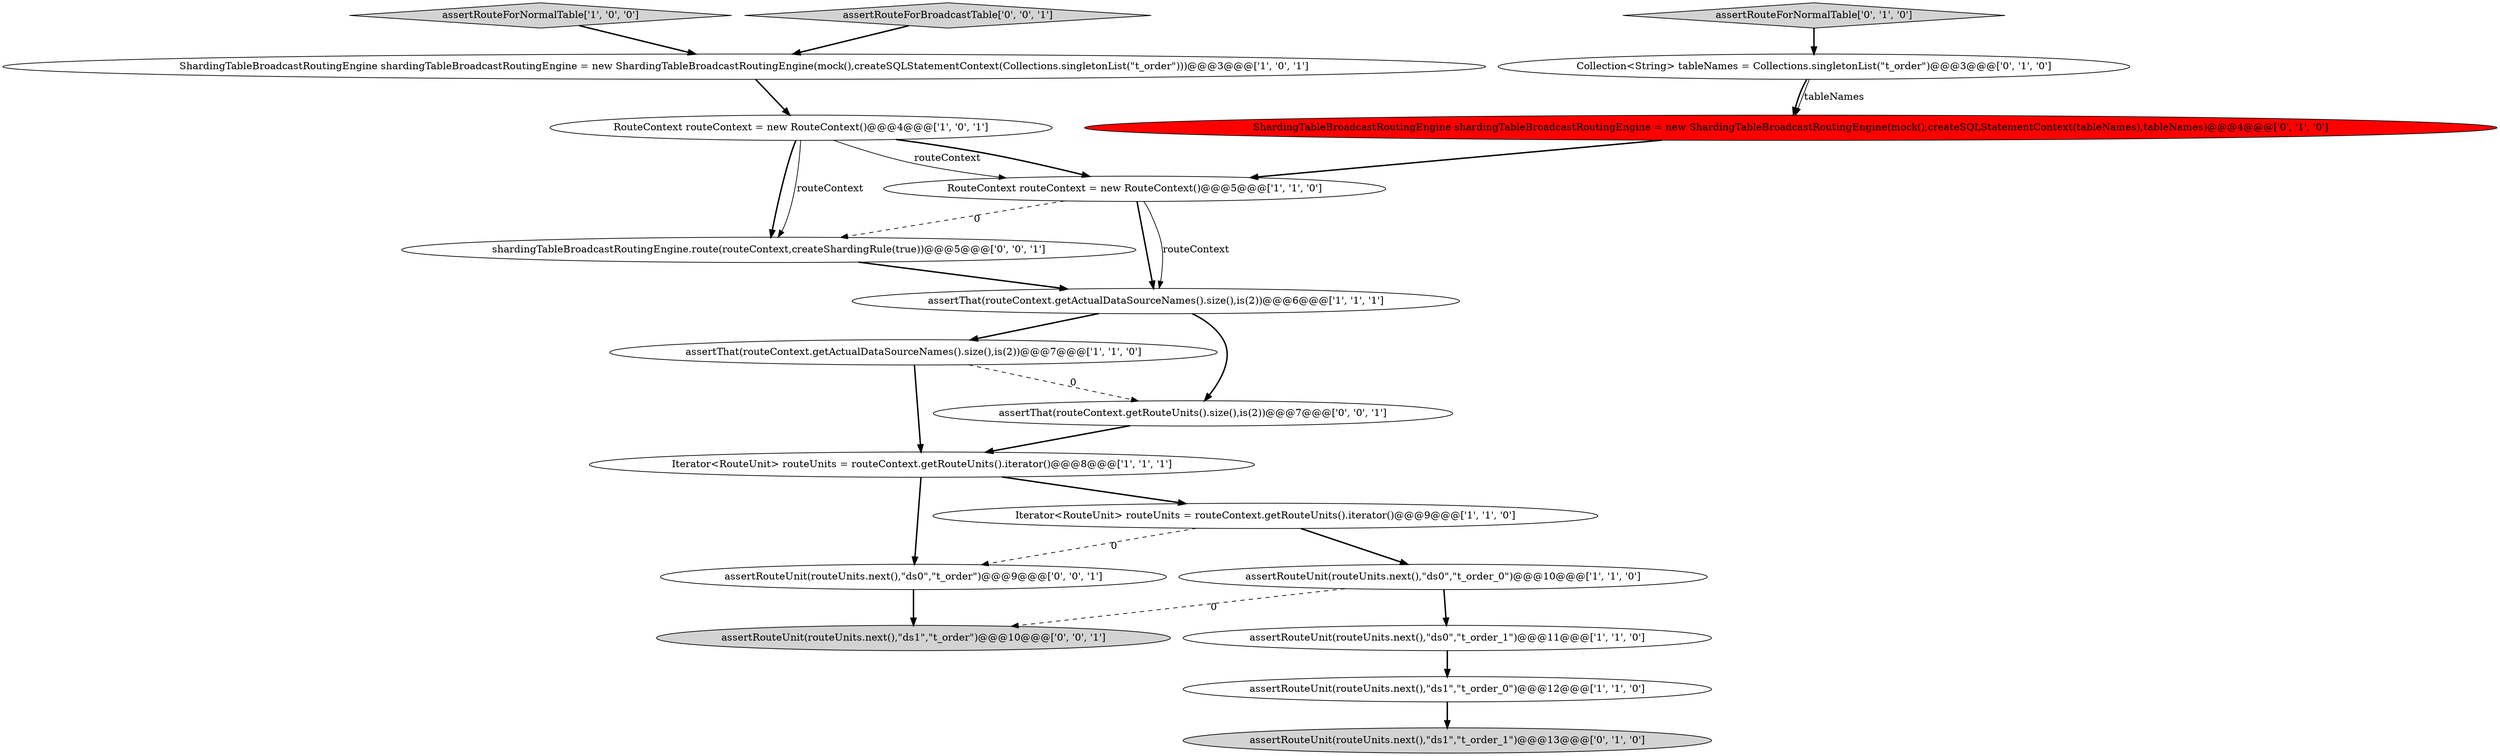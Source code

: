 digraph {
3 [style = filled, label = "assertRouteUnit(routeUnits.next(),\"ds0\",\"t_order_0\")@@@10@@@['1', '1', '0']", fillcolor = white, shape = ellipse image = "AAA0AAABBB1BBB"];
19 [style = filled, label = "assertRouteUnit(routeUnits.next(),\"ds0\",\"t_order\")@@@9@@@['0', '0', '1']", fillcolor = white, shape = ellipse image = "AAA0AAABBB3BBB"];
2 [style = filled, label = "assertThat(routeContext.getActualDataSourceNames().size(),is(2))@@@6@@@['1', '1', '1']", fillcolor = white, shape = ellipse image = "AAA0AAABBB1BBB"];
0 [style = filled, label = "Iterator<RouteUnit> routeUnits = routeContext.getRouteUnits().iterator()@@@9@@@['1', '1', '0']", fillcolor = white, shape = ellipse image = "AAA0AAABBB1BBB"];
6 [style = filled, label = "ShardingTableBroadcastRoutingEngine shardingTableBroadcastRoutingEngine = new ShardingTableBroadcastRoutingEngine(mock(),createSQLStatementContext(Collections.singletonList(\"t_order\")))@@@3@@@['1', '0', '1']", fillcolor = white, shape = ellipse image = "AAA0AAABBB1BBB"];
10 [style = filled, label = "assertRouteUnit(routeUnits.next(),\"ds0\",\"t_order_1\")@@@11@@@['1', '1', '0']", fillcolor = white, shape = ellipse image = "AAA0AAABBB1BBB"];
12 [style = filled, label = "assertRouteUnit(routeUnits.next(),\"ds1\",\"t_order_1\")@@@13@@@['0', '1', '0']", fillcolor = lightgray, shape = ellipse image = "AAA0AAABBB2BBB"];
9 [style = filled, label = "assertThat(routeContext.getActualDataSourceNames().size(),is(2))@@@7@@@['1', '1', '0']", fillcolor = white, shape = ellipse image = "AAA0AAABBB1BBB"];
18 [style = filled, label = "assertThat(routeContext.getRouteUnits().size(),is(2))@@@7@@@['0', '0', '1']", fillcolor = white, shape = ellipse image = "AAA0AAABBB3BBB"];
4 [style = filled, label = "RouteContext routeContext = new RouteContext()@@@5@@@['1', '1', '0']", fillcolor = white, shape = ellipse image = "AAA0AAABBB1BBB"];
13 [style = filled, label = "ShardingTableBroadcastRoutingEngine shardingTableBroadcastRoutingEngine = new ShardingTableBroadcastRoutingEngine(mock(),createSQLStatementContext(tableNames),tableNames)@@@4@@@['0', '1', '0']", fillcolor = red, shape = ellipse image = "AAA1AAABBB2BBB"];
1 [style = filled, label = "assertRouteUnit(routeUnits.next(),\"ds1\",\"t_order_0\")@@@12@@@['1', '1', '0']", fillcolor = white, shape = ellipse image = "AAA0AAABBB1BBB"];
5 [style = filled, label = "Iterator<RouteUnit> routeUnits = routeContext.getRouteUnits().iterator()@@@8@@@['1', '1', '1']", fillcolor = white, shape = ellipse image = "AAA0AAABBB1BBB"];
7 [style = filled, label = "RouteContext routeContext = new RouteContext()@@@4@@@['1', '0', '1']", fillcolor = white, shape = ellipse image = "AAA0AAABBB1BBB"];
11 [style = filled, label = "Collection<String> tableNames = Collections.singletonList(\"t_order\")@@@3@@@['0', '1', '0']", fillcolor = white, shape = ellipse image = "AAA0AAABBB2BBB"];
8 [style = filled, label = "assertRouteForNormalTable['1', '0', '0']", fillcolor = lightgray, shape = diamond image = "AAA0AAABBB1BBB"];
15 [style = filled, label = "assertRouteUnit(routeUnits.next(),\"ds1\",\"t_order\")@@@10@@@['0', '0', '1']", fillcolor = lightgray, shape = ellipse image = "AAA0AAABBB3BBB"];
16 [style = filled, label = "assertRouteForBroadcastTable['0', '0', '1']", fillcolor = lightgray, shape = diamond image = "AAA0AAABBB3BBB"];
17 [style = filled, label = "shardingTableBroadcastRoutingEngine.route(routeContext,createShardingRule(true))@@@5@@@['0', '0', '1']", fillcolor = white, shape = ellipse image = "AAA0AAABBB3BBB"];
14 [style = filled, label = "assertRouteForNormalTable['0', '1', '0']", fillcolor = lightgray, shape = diamond image = "AAA0AAABBB2BBB"];
0->3 [style = bold, label=""];
7->17 [style = bold, label=""];
4->17 [style = dashed, label="0"];
0->19 [style = dashed, label="0"];
9->18 [style = dashed, label="0"];
16->6 [style = bold, label=""];
2->18 [style = bold, label=""];
8->6 [style = bold, label=""];
4->2 [style = bold, label=""];
2->9 [style = bold, label=""];
7->4 [style = bold, label=""];
7->17 [style = solid, label="routeContext"];
11->13 [style = solid, label="tableNames"];
5->19 [style = bold, label=""];
3->10 [style = bold, label=""];
4->2 [style = solid, label="routeContext"];
17->2 [style = bold, label=""];
5->0 [style = bold, label=""];
7->4 [style = solid, label="routeContext"];
18->5 [style = bold, label=""];
11->13 [style = bold, label=""];
1->12 [style = bold, label=""];
9->5 [style = bold, label=""];
3->15 [style = dashed, label="0"];
19->15 [style = bold, label=""];
6->7 [style = bold, label=""];
10->1 [style = bold, label=""];
14->11 [style = bold, label=""];
13->4 [style = bold, label=""];
}
